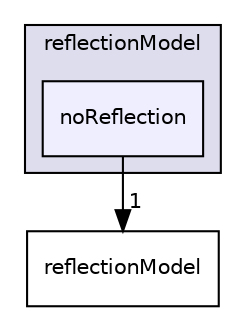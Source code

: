 digraph "applications/solvers/multiphase/icoReactingMultiphaseInterFoam/laserDTRM/reflectionModel/noReflection" {
  bgcolor=transparent;
  compound=true
  node [ fontsize="10", fontname="Helvetica"];
  edge [ labelfontsize="10", labelfontname="Helvetica"];
  subgraph clusterdir_e944b23a9482893a0f1e38eaa537ebd2 {
    graph [ bgcolor="#ddddee", pencolor="black", label="reflectionModel" fontname="Helvetica", fontsize="10", URL="dir_e944b23a9482893a0f1e38eaa537ebd2.html"]
  dir_0637e4ee106f803cd136500c4da7045d [shape=box, label="noReflection", style="filled", fillcolor="#eeeeff", pencolor="black", URL="dir_0637e4ee106f803cd136500c4da7045d.html"];
  }
  dir_e3cb06151db37a9abaa03a2f8f8f4f7d [shape=box label="reflectionModel" URL="dir_e3cb06151db37a9abaa03a2f8f8f4f7d.html"];
  dir_0637e4ee106f803cd136500c4da7045d->dir_e3cb06151db37a9abaa03a2f8f8f4f7d [headlabel="1", labeldistance=1.5 headhref="dir_000190_000191.html"];
}
